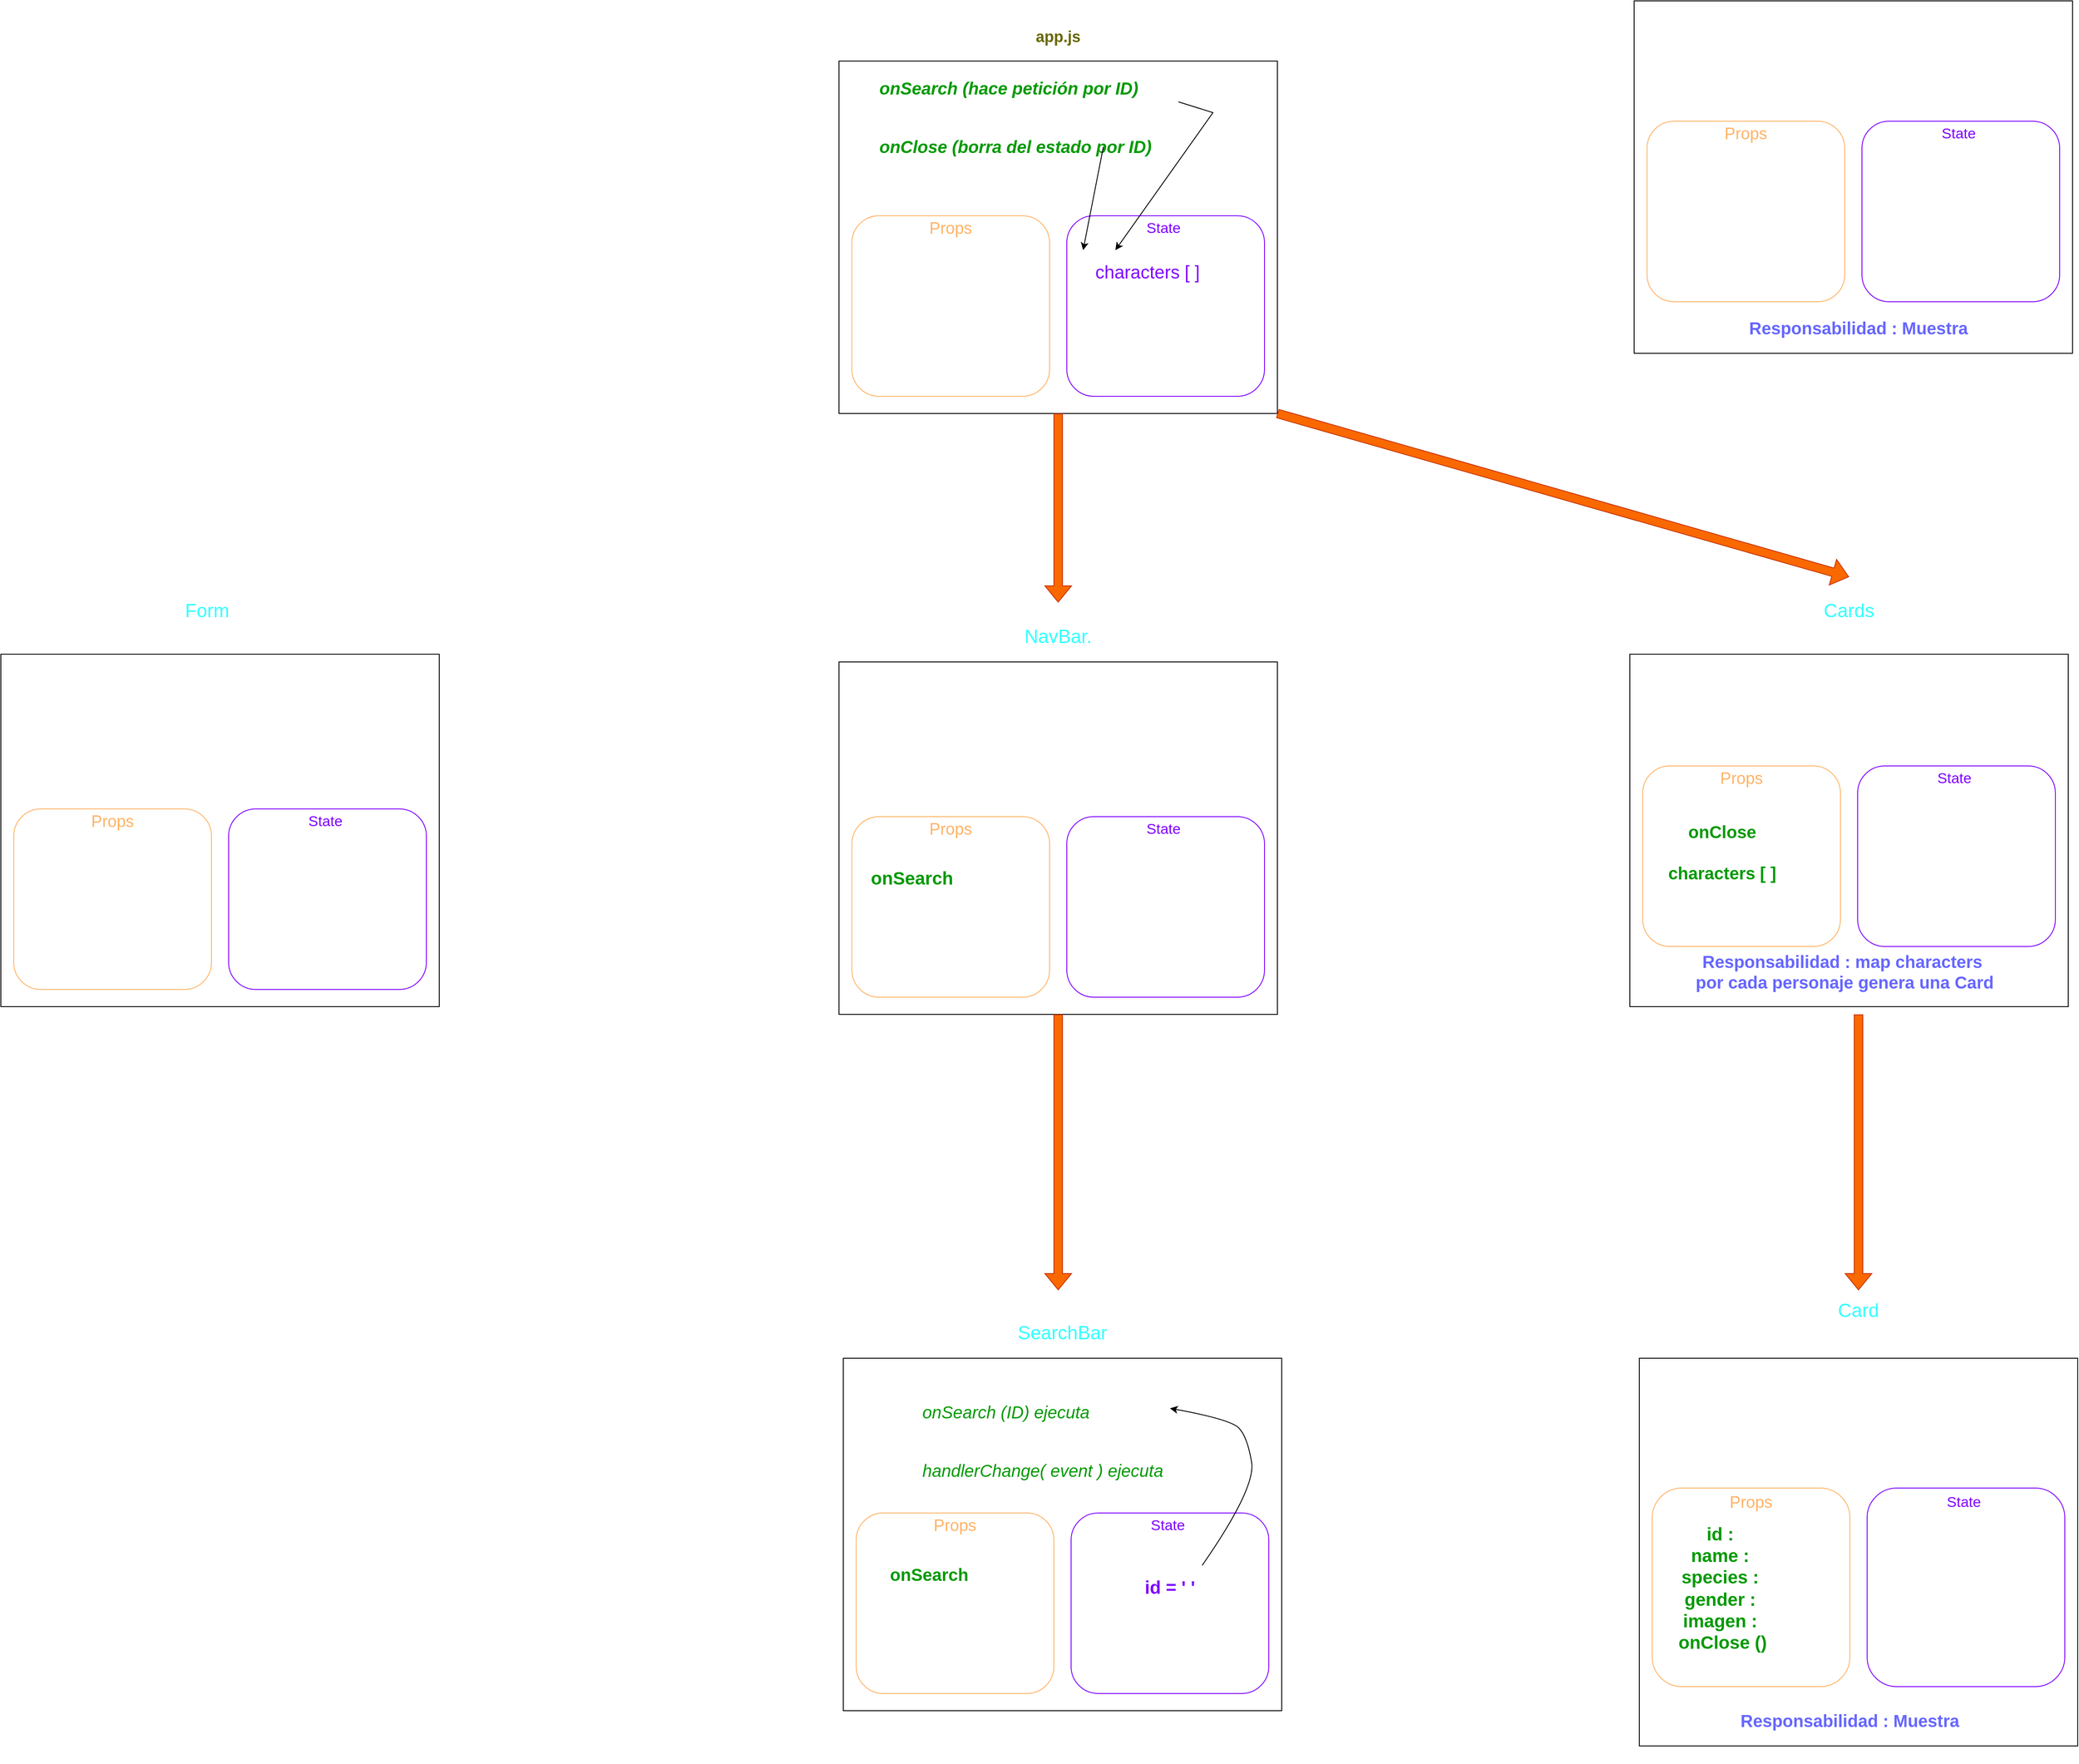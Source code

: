 <mxfile version="21.0.10" type="device"><diagram name="Página-1" id="JybiXyV0p7Jdb5J3hvQX"><mxGraphModel dx="2958" dy="1866" grid="1" gridSize="10" guides="1" tooltips="1" connect="1" arrows="1" fold="1" page="1" pageScale="1" pageWidth="827" pageHeight="1169" math="0" shadow="0"><root><mxCell id="0"/><mxCell id="1" parent="0"/><mxCell id="6bkdCNlfFMsZKp6GCyjR-1" value="" style="rounded=0;whiteSpace=wrap;html=1;" vertex="1" parent="1"><mxGeometry x="55" y="60" width="510" height="410" as="geometry"/></mxCell><mxCell id="6bkdCNlfFMsZKp6GCyjR-4" value="&lt;h1&gt;&lt;font color=&quot;#666600&quot; style=&quot;font-size: 18px;&quot;&gt;app.js&lt;/font&gt;&lt;/h1&gt;" style="text;html=1;strokeColor=none;fillColor=none;align=center;verticalAlign=middle;whiteSpace=wrap;rounded=0;" vertex="1" parent="1"><mxGeometry x="265" y="10" width="90" height="40" as="geometry"/></mxCell><mxCell id="6bkdCNlfFMsZKp6GCyjR-5" value="&lt;h3 style=&quot;font-size: 20px;&quot;&gt;&lt;i style=&quot;&quot;&gt;&lt;font style=&quot;font-size: 20px;&quot; color=&quot;#009900&quot;&gt;onSearch (hace petición por ID)&lt;/font&gt;&lt;/i&gt;&lt;/h3&gt;&lt;h3 style=&quot;font-size: 20px;&quot;&gt;&lt;i style=&quot;&quot;&gt;&lt;font style=&quot;font-size: 20px;&quot; color=&quot;#009900&quot;&gt;&lt;br&gt;onClose (borra del estado por ID)&lt;/font&gt;&lt;/i&gt;&lt;/h3&gt;" style="text;html=1;strokeColor=none;fillColor=none;align=left;verticalAlign=middle;whiteSpace=wrap;rounded=0;" vertex="1" parent="1"><mxGeometry x="100" y="90" width="350" height="70" as="geometry"/></mxCell><mxCell id="6bkdCNlfFMsZKp6GCyjR-7" value="" style="rounded=1;whiteSpace=wrap;html=1;strokeColor=#7F00FF;" vertex="1" parent="1"><mxGeometry x="320" y="240" width="230" height="210" as="geometry"/></mxCell><mxCell id="6bkdCNlfFMsZKp6GCyjR-9" value="" style="rounded=1;whiteSpace=wrap;html=1;strokeColor=#FFB366;" vertex="1" parent="1"><mxGeometry x="70" y="240" width="230" height="210" as="geometry"/></mxCell><mxCell id="6bkdCNlfFMsZKp6GCyjR-10" value="&lt;font color=&quot;#ffb366&quot; style=&quot;font-size: 19px;&quot;&gt;Props&lt;/font&gt;" style="text;html=1;strokeColor=none;fillColor=none;align=center;verticalAlign=middle;whiteSpace=wrap;rounded=0;movable=1;resizable=1;rotatable=1;deletable=1;editable=1;locked=0;connectable=1;" vertex="1" parent="1"><mxGeometry x="155" y="240" width="60" height="30" as="geometry"/></mxCell><mxCell id="6bkdCNlfFMsZKp6GCyjR-11" value="&lt;font color=&quot;#7f00ff&quot; style=&quot;font-size: 17px;&quot;&gt;State&amp;nbsp;&lt;/font&gt;" style="text;html=1;strokeColor=none;fillColor=none;align=center;verticalAlign=middle;whiteSpace=wrap;rounded=0;" vertex="1" parent="1"><mxGeometry x="405" y="240" width="60" height="30" as="geometry"/></mxCell><mxCell id="6bkdCNlfFMsZKp6GCyjR-23" value="" style="group" vertex="1" connectable="0" parent="1"><mxGeometry x="980" y="-10" width="510" height="430" as="geometry"/></mxCell><mxCell id="6bkdCNlfFMsZKp6GCyjR-18" value="" style="rounded=0;whiteSpace=wrap;html=1;" vertex="1" parent="6bkdCNlfFMsZKp6GCyjR-23"><mxGeometry width="510" height="410" as="geometry"/></mxCell><mxCell id="6bkdCNlfFMsZKp6GCyjR-19" value="" style="rounded=1;whiteSpace=wrap;html=1;strokeColor=#7F00FF;" vertex="1" parent="6bkdCNlfFMsZKp6GCyjR-23"><mxGeometry x="265" y="140" width="230" height="210" as="geometry"/></mxCell><mxCell id="6bkdCNlfFMsZKp6GCyjR-20" value="" style="rounded=1;whiteSpace=wrap;html=1;strokeColor=#FFB366;" vertex="1" parent="6bkdCNlfFMsZKp6GCyjR-23"><mxGeometry x="15" y="140" width="230" height="210" as="geometry"/></mxCell><mxCell id="6bkdCNlfFMsZKp6GCyjR-21" value="&lt;font color=&quot;#ffb366&quot; style=&quot;font-size: 19px;&quot;&gt;Props&lt;/font&gt;" style="text;html=1;strokeColor=none;fillColor=none;align=center;verticalAlign=middle;whiteSpace=wrap;rounded=0;movable=1;resizable=1;rotatable=1;deletable=1;editable=1;locked=0;connectable=1;" vertex="1" parent="6bkdCNlfFMsZKp6GCyjR-23"><mxGeometry x="100" y="140" width="60" height="30" as="geometry"/></mxCell><mxCell id="6bkdCNlfFMsZKp6GCyjR-22" value="&lt;font color=&quot;#7f00ff&quot; style=&quot;font-size: 17px;&quot;&gt;State&amp;nbsp;&lt;/font&gt;" style="text;html=1;strokeColor=none;fillColor=none;align=center;verticalAlign=middle;whiteSpace=wrap;rounded=0;" vertex="1" parent="6bkdCNlfFMsZKp6GCyjR-23"><mxGeometry x="350" y="140" width="60" height="30" as="geometry"/></mxCell><mxCell id="6bkdCNlfFMsZKp6GCyjR-92" value="&lt;font color=&quot;#6666ff&quot; style=&quot;font-size: 20px;&quot;&gt;&lt;b&gt;Responsabilidad : Muestra&lt;/b&gt;&lt;/font&gt;" style="text;html=1;strokeColor=none;fillColor=none;align=center;verticalAlign=middle;whiteSpace=wrap;rounded=0;" vertex="1" parent="6bkdCNlfFMsZKp6GCyjR-23"><mxGeometry x="66" y="330" width="390" height="100" as="geometry"/></mxCell><mxCell id="6bkdCNlfFMsZKp6GCyjR-31" value="" style="group" vertex="1" connectable="0" parent="1"><mxGeometry x="-920" y="750" width="510" height="410" as="geometry"/></mxCell><mxCell id="6bkdCNlfFMsZKp6GCyjR-32" value="" style="rounded=0;whiteSpace=wrap;html=1;" vertex="1" parent="6bkdCNlfFMsZKp6GCyjR-31"><mxGeometry width="510" height="410" as="geometry"/></mxCell><mxCell id="6bkdCNlfFMsZKp6GCyjR-33" value="" style="rounded=1;whiteSpace=wrap;html=1;strokeColor=#7F00FF;" vertex="1" parent="6bkdCNlfFMsZKp6GCyjR-31"><mxGeometry x="265" y="180" width="230" height="210" as="geometry"/></mxCell><mxCell id="6bkdCNlfFMsZKp6GCyjR-34" value="" style="rounded=1;whiteSpace=wrap;html=1;strokeColor=#FFB366;" vertex="1" parent="6bkdCNlfFMsZKp6GCyjR-31"><mxGeometry x="15" y="180" width="230" height="210" as="geometry"/></mxCell><mxCell id="6bkdCNlfFMsZKp6GCyjR-35" value="&lt;font color=&quot;#ffb366&quot; style=&quot;font-size: 19px;&quot;&gt;Props&lt;/font&gt;" style="text;html=1;strokeColor=none;fillColor=none;align=center;verticalAlign=middle;whiteSpace=wrap;rounded=0;movable=1;resizable=1;rotatable=1;deletable=1;editable=1;locked=0;connectable=1;" vertex="1" parent="6bkdCNlfFMsZKp6GCyjR-31"><mxGeometry x="100" y="180" width="60" height="30" as="geometry"/></mxCell><mxCell id="6bkdCNlfFMsZKp6GCyjR-36" value="&lt;font color=&quot;#7f00ff&quot; style=&quot;font-size: 17px;&quot;&gt;State&amp;nbsp;&lt;/font&gt;" style="text;html=1;strokeColor=none;fillColor=none;align=center;verticalAlign=middle;whiteSpace=wrap;rounded=0;" vertex="1" parent="6bkdCNlfFMsZKp6GCyjR-31"><mxGeometry x="350" y="180" width="60" height="30" as="geometry"/></mxCell><mxCell id="6bkdCNlfFMsZKp6GCyjR-46" value="&lt;font color=&quot;#33ffff&quot;&gt;&lt;span style=&quot;font-size: 22px;&quot;&gt;Form&lt;/span&gt;&lt;/font&gt;" style="text;html=1;strokeColor=none;fillColor=none;align=center;verticalAlign=middle;whiteSpace=wrap;rounded=0;" vertex="1" parent="1"><mxGeometry x="-760" y="660" width="160" height="80" as="geometry"/></mxCell><mxCell id="6bkdCNlfFMsZKp6GCyjR-47" value="" style="group" vertex="1" connectable="0" parent="1"><mxGeometry x="975" y="660" width="510" height="500" as="geometry"/></mxCell><mxCell id="6bkdCNlfFMsZKp6GCyjR-38" value="" style="group" vertex="1" connectable="0" parent="6bkdCNlfFMsZKp6GCyjR-47"><mxGeometry y="90" width="510" height="410" as="geometry"/></mxCell><mxCell id="6bkdCNlfFMsZKp6GCyjR-39" value="" style="rounded=0;whiteSpace=wrap;html=1;" vertex="1" parent="6bkdCNlfFMsZKp6GCyjR-38"><mxGeometry width="510" height="410" as="geometry"/></mxCell><mxCell id="6bkdCNlfFMsZKp6GCyjR-40" value="" style="rounded=1;whiteSpace=wrap;html=1;strokeColor=#7F00FF;" vertex="1" parent="6bkdCNlfFMsZKp6GCyjR-38"><mxGeometry x="265" y="130" width="230" height="210" as="geometry"/></mxCell><mxCell id="6bkdCNlfFMsZKp6GCyjR-41" value="" style="rounded=1;whiteSpace=wrap;html=1;strokeColor=#FFB366;" vertex="1" parent="6bkdCNlfFMsZKp6GCyjR-38"><mxGeometry x="15" y="130" width="230" height="210" as="geometry"/></mxCell><mxCell id="6bkdCNlfFMsZKp6GCyjR-42" value="&lt;font color=&quot;#ffb366&quot; style=&quot;font-size: 19px;&quot;&gt;Props&lt;/font&gt;" style="text;html=1;strokeColor=none;fillColor=none;align=center;verticalAlign=middle;whiteSpace=wrap;rounded=0;movable=1;resizable=1;rotatable=1;deletable=1;editable=1;locked=0;connectable=1;" vertex="1" parent="6bkdCNlfFMsZKp6GCyjR-38"><mxGeometry x="100" y="130" width="60" height="30" as="geometry"/></mxCell><mxCell id="6bkdCNlfFMsZKp6GCyjR-43" value="&lt;font color=&quot;#7f00ff&quot; style=&quot;font-size: 17px;&quot;&gt;State&amp;nbsp;&lt;/font&gt;" style="text;html=1;strokeColor=none;fillColor=none;align=center;verticalAlign=middle;whiteSpace=wrap;rounded=0;" vertex="1" parent="6bkdCNlfFMsZKp6GCyjR-38"><mxGeometry x="350" y="130" width="60" height="30" as="geometry"/></mxCell><mxCell id="6bkdCNlfFMsZKp6GCyjR-78" value="&lt;font color=&quot;#009900&quot; style=&quot;font-size: 20px;&quot;&gt;&lt;b&gt;onClose&lt;br&gt;&lt;br&gt;characters [ ]&lt;/b&gt;&lt;br&gt;&lt;/font&gt;" style="text;html=1;strokeColor=none;fillColor=none;align=center;verticalAlign=middle;whiteSpace=wrap;rounded=0;" vertex="1" parent="6bkdCNlfFMsZKp6GCyjR-38"><mxGeometry x="25" y="180" width="165" height="100" as="geometry"/></mxCell><mxCell id="6bkdCNlfFMsZKp6GCyjR-93" value="&lt;font color=&quot;#6666ff&quot; style=&quot;font-size: 20px;&quot;&gt;&lt;b&gt;Responsabilidad : map characters&amp;nbsp;&lt;br&gt;por cada personaje genera una Card&lt;br&gt;&lt;/b&gt;&lt;/font&gt;" style="text;html=1;strokeColor=none;fillColor=none;align=center;verticalAlign=middle;whiteSpace=wrap;rounded=0;" vertex="1" parent="6bkdCNlfFMsZKp6GCyjR-38"><mxGeometry x="55" y="319" width="390" height="100" as="geometry"/></mxCell><mxCell id="6bkdCNlfFMsZKp6GCyjR-45" value="&lt;font color=&quot;#33ffff&quot; style=&quot;font-size: 22px;&quot;&gt;Cards&lt;/font&gt;" style="text;html=1;strokeColor=none;fillColor=none;align=center;verticalAlign=middle;whiteSpace=wrap;rounded=0;" vertex="1" parent="6bkdCNlfFMsZKp6GCyjR-47"><mxGeometry x="175" width="160" height="80" as="geometry"/></mxCell><mxCell id="6bkdCNlfFMsZKp6GCyjR-48" value="" style="group" vertex="1" connectable="0" parent="1"><mxGeometry x="986" y="1470" width="510" height="550" as="geometry"/></mxCell><mxCell id="6bkdCNlfFMsZKp6GCyjR-49" value="" style="group" vertex="1" connectable="0" parent="6bkdCNlfFMsZKp6GCyjR-48"><mxGeometry y="99.0" width="510" height="451.0" as="geometry"/></mxCell><mxCell id="6bkdCNlfFMsZKp6GCyjR-50" value="" style="rounded=0;whiteSpace=wrap;html=1;" vertex="1" parent="6bkdCNlfFMsZKp6GCyjR-49"><mxGeometry width="510" height="451.0" as="geometry"/></mxCell><mxCell id="6bkdCNlfFMsZKp6GCyjR-51" value="" style="rounded=1;whiteSpace=wrap;html=1;strokeColor=#7F00FF;" vertex="1" parent="6bkdCNlfFMsZKp6GCyjR-49"><mxGeometry x="265" y="151.0" width="230" height="231.0" as="geometry"/></mxCell><mxCell id="6bkdCNlfFMsZKp6GCyjR-52" value="" style="rounded=1;whiteSpace=wrap;html=1;strokeColor=#FFB366;" vertex="1" parent="6bkdCNlfFMsZKp6GCyjR-49"><mxGeometry x="15" y="151.0" width="230" height="231.0" as="geometry"/></mxCell><mxCell id="6bkdCNlfFMsZKp6GCyjR-53" value="&lt;font color=&quot;#ffb366&quot; style=&quot;font-size: 19px;&quot;&gt;Props&lt;/font&gt;" style="text;html=1;strokeColor=none;fillColor=none;align=center;verticalAlign=middle;whiteSpace=wrap;rounded=0;movable=1;resizable=1;rotatable=1;deletable=1;editable=1;locked=0;connectable=1;" vertex="1" parent="6bkdCNlfFMsZKp6GCyjR-49"><mxGeometry x="100" y="151.0" width="60" height="33" as="geometry"/></mxCell><mxCell id="6bkdCNlfFMsZKp6GCyjR-54" value="&lt;font color=&quot;#7f00ff&quot; style=&quot;font-size: 17px;&quot;&gt;State&amp;nbsp;&lt;/font&gt;" style="text;html=1;strokeColor=none;fillColor=none;align=center;verticalAlign=middle;whiteSpace=wrap;rounded=0;" vertex="1" parent="6bkdCNlfFMsZKp6GCyjR-49"><mxGeometry x="350" y="151.0" width="60" height="33" as="geometry"/></mxCell><mxCell id="6bkdCNlfFMsZKp6GCyjR-89" value="&lt;font color=&quot;#009900&quot; style=&quot;font-size: 21px;&quot;&gt;&lt;b&gt;id :&amp;nbsp;&lt;br&gt;name :&amp;nbsp;&lt;br&gt;species :&amp;nbsp;&lt;br&gt;gender :&amp;nbsp;&lt;br&gt;imagen :&amp;nbsp;&lt;br&gt;onClose ()&lt;/b&gt;&lt;br&gt;&lt;/font&gt;" style="text;html=1;strokeColor=none;fillColor=none;align=center;verticalAlign=middle;whiteSpace=wrap;rounded=0;" vertex="1" parent="6bkdCNlfFMsZKp6GCyjR-49"><mxGeometry x="24" y="167.5" width="146" height="198.0" as="geometry"/></mxCell><mxCell id="6bkdCNlfFMsZKp6GCyjR-91" value="&lt;font color=&quot;#6666ff&quot; style=&quot;font-size: 20px;&quot;&gt;&lt;b&gt;Responsabilidad : Muestra&lt;/b&gt;&lt;/font&gt;" style="text;html=1;strokeColor=none;fillColor=none;align=center;verticalAlign=middle;whiteSpace=wrap;rounded=0;" vertex="1" parent="6bkdCNlfFMsZKp6GCyjR-49"><mxGeometry x="50" y="371" width="390" height="100" as="geometry"/></mxCell><mxCell id="6bkdCNlfFMsZKp6GCyjR-55" value="&lt;font color=&quot;#33ffff&quot; style=&quot;font-size: 22px;&quot;&gt;Card&lt;/font&gt;" style="text;html=1;strokeColor=none;fillColor=none;align=center;verticalAlign=middle;whiteSpace=wrap;rounded=0;" vertex="1" parent="6bkdCNlfFMsZKp6GCyjR-48"><mxGeometry x="175" width="160" height="88" as="geometry"/></mxCell><mxCell id="6bkdCNlfFMsZKp6GCyjR-57" value="" style="group" vertex="1" connectable="0" parent="1"><mxGeometry x="55" y="690" width="510" height="479" as="geometry"/></mxCell><mxCell id="6bkdCNlfFMsZKp6GCyjR-24" value="" style="group" vertex="1" connectable="0" parent="6bkdCNlfFMsZKp6GCyjR-57"><mxGeometry y="69" width="510" height="410" as="geometry"/></mxCell><mxCell id="6bkdCNlfFMsZKp6GCyjR-25" value="" style="rounded=0;whiteSpace=wrap;html=1;" vertex="1" parent="6bkdCNlfFMsZKp6GCyjR-24"><mxGeometry width="510" height="410" as="geometry"/></mxCell><mxCell id="6bkdCNlfFMsZKp6GCyjR-26" value="" style="rounded=1;whiteSpace=wrap;html=1;strokeColor=#7F00FF;" vertex="1" parent="6bkdCNlfFMsZKp6GCyjR-24"><mxGeometry x="265" y="180" width="230" height="210" as="geometry"/></mxCell><mxCell id="6bkdCNlfFMsZKp6GCyjR-27" value="" style="rounded=1;whiteSpace=wrap;html=1;strokeColor=#FFB366;" vertex="1" parent="6bkdCNlfFMsZKp6GCyjR-24"><mxGeometry x="15" y="180" width="230" height="210" as="geometry"/></mxCell><mxCell id="6bkdCNlfFMsZKp6GCyjR-28" value="&lt;font color=&quot;#ffb366&quot; style=&quot;font-size: 19px;&quot;&gt;Props&lt;/font&gt;" style="text;html=1;strokeColor=none;fillColor=none;align=center;verticalAlign=middle;whiteSpace=wrap;rounded=0;movable=1;resizable=1;rotatable=1;deletable=1;editable=1;locked=0;connectable=1;" vertex="1" parent="6bkdCNlfFMsZKp6GCyjR-24"><mxGeometry x="100" y="180" width="60" height="30" as="geometry"/></mxCell><mxCell id="6bkdCNlfFMsZKp6GCyjR-29" value="&lt;font color=&quot;#7f00ff&quot; style=&quot;font-size: 17px;&quot;&gt;State&amp;nbsp;&lt;/font&gt;" style="text;html=1;strokeColor=none;fillColor=none;align=center;verticalAlign=middle;whiteSpace=wrap;rounded=0;" vertex="1" parent="6bkdCNlfFMsZKp6GCyjR-24"><mxGeometry x="350" y="180" width="60" height="30" as="geometry"/></mxCell><mxCell id="6bkdCNlfFMsZKp6GCyjR-70" value="&lt;font size=&quot;1&quot; color=&quot;#009900&quot; style=&quot;&quot;&gt;&lt;b style=&quot;font-size: 21px;&quot;&gt;onSearch&lt;/b&gt;&lt;/font&gt;" style="text;html=1;strokeColor=none;fillColor=none;align=center;verticalAlign=middle;whiteSpace=wrap;rounded=0;" vertex="1" parent="6bkdCNlfFMsZKp6GCyjR-24"><mxGeometry x="25" y="231" width="120" height="40" as="geometry"/></mxCell><mxCell id="6bkdCNlfFMsZKp6GCyjR-44" value="&lt;font color=&quot;#33ffff&quot; style=&quot;font-size: 22px;&quot;&gt;NavBar.&lt;/font&gt;" style="text;html=1;strokeColor=none;fillColor=none;align=center;verticalAlign=middle;whiteSpace=wrap;rounded=0;" vertex="1" parent="6bkdCNlfFMsZKp6GCyjR-57"><mxGeometry x="175" width="160" height="80" as="geometry"/></mxCell><mxCell id="6bkdCNlfFMsZKp6GCyjR-58" value="" style="group" vertex="1" connectable="0" parent="1"><mxGeometry x="60" y="1500" width="510" height="479" as="geometry"/></mxCell><mxCell id="6bkdCNlfFMsZKp6GCyjR-59" value="" style="group" vertex="1" connectable="0" parent="6bkdCNlfFMsZKp6GCyjR-58"><mxGeometry y="69" width="510" height="410" as="geometry"/></mxCell><mxCell id="6bkdCNlfFMsZKp6GCyjR-60" value="" style="rounded=0;whiteSpace=wrap;html=1;" vertex="1" parent="6bkdCNlfFMsZKp6GCyjR-59"><mxGeometry width="510" height="410" as="geometry"/></mxCell><mxCell id="6bkdCNlfFMsZKp6GCyjR-61" value="" style="rounded=1;whiteSpace=wrap;html=1;strokeColor=#7F00FF;" vertex="1" parent="6bkdCNlfFMsZKp6GCyjR-59"><mxGeometry x="265" y="180" width="230" height="210" as="geometry"/></mxCell><mxCell id="6bkdCNlfFMsZKp6GCyjR-62" value="" style="rounded=1;whiteSpace=wrap;html=1;strokeColor=#FFB366;" vertex="1" parent="6bkdCNlfFMsZKp6GCyjR-59"><mxGeometry x="15" y="180" width="230" height="210" as="geometry"/></mxCell><mxCell id="6bkdCNlfFMsZKp6GCyjR-63" value="&lt;font color=&quot;#ffb366&quot; style=&quot;font-size: 19px;&quot;&gt;Props&lt;/font&gt;" style="text;html=1;strokeColor=none;fillColor=none;align=center;verticalAlign=middle;whiteSpace=wrap;rounded=0;movable=1;resizable=1;rotatable=1;deletable=1;editable=1;locked=0;connectable=1;" vertex="1" parent="6bkdCNlfFMsZKp6GCyjR-59"><mxGeometry x="100" y="180" width="60" height="30" as="geometry"/></mxCell><mxCell id="6bkdCNlfFMsZKp6GCyjR-64" value="&lt;font color=&quot;#7f00ff&quot; style=&quot;font-size: 17px;&quot;&gt;State&amp;nbsp;&lt;/font&gt;" style="text;html=1;strokeColor=none;fillColor=none;align=center;verticalAlign=middle;whiteSpace=wrap;rounded=0;" vertex="1" parent="6bkdCNlfFMsZKp6GCyjR-59"><mxGeometry x="350" y="180" width="60" height="30" as="geometry"/></mxCell><mxCell id="6bkdCNlfFMsZKp6GCyjR-72" value="&lt;h3 style=&quot;font-size: 20px;&quot;&gt;&lt;i style=&quot;&quot;&gt;&lt;font style=&quot;font-weight: normal; font-size: 20px;&quot; color=&quot;#009900&quot;&gt;onSearch (ID) ejecuta&amp;nbsp;&lt;/font&gt;&lt;/i&gt;&lt;/h3&gt;&lt;div style=&quot;font-size: 20px;&quot;&gt;&lt;i style=&quot;&quot;&gt;&lt;font style=&quot;font-size: 20px;&quot; color=&quot;#009900&quot;&gt;&lt;br&gt;&lt;/font&gt;&lt;/i&gt;&lt;/div&gt;&lt;div style=&quot;font-size: 20px;&quot;&gt;&lt;font style=&quot;font-size: 20px;&quot; color=&quot;#009900&quot;&gt;&lt;i style=&quot;&quot;&gt;handlerChange( event ) ejecuta&lt;/i&gt;&lt;/font&gt;&lt;/div&gt;" style="text;html=1;strokeColor=none;fillColor=none;align=left;verticalAlign=middle;whiteSpace=wrap;rounded=0;" vertex="1" parent="6bkdCNlfFMsZKp6GCyjR-59"><mxGeometry x="90" y="31" width="290" height="109" as="geometry"/></mxCell><mxCell id="6bkdCNlfFMsZKp6GCyjR-74" value="&lt;font size=&quot;1&quot; color=&quot;#009900&quot; style=&quot;&quot;&gt;&lt;b style=&quot;font-size: 20px;&quot;&gt;onSearch&lt;/b&gt;&lt;/font&gt;" style="text;html=1;strokeColor=none;fillColor=none;align=center;verticalAlign=middle;whiteSpace=wrap;rounded=0;" vertex="1" parent="6bkdCNlfFMsZKp6GCyjR-59"><mxGeometry x="40" y="231" width="120" height="40" as="geometry"/></mxCell><mxCell id="6bkdCNlfFMsZKp6GCyjR-75" value="&lt;font color=&quot;#7f00ff&quot;&gt;&lt;span style=&quot;font-size: 21px;&quot;&gt;&lt;b&gt;id = ' '&lt;/b&gt;&lt;/span&gt;&lt;/font&gt;" style="text;html=1;strokeColor=none;fillColor=none;align=center;verticalAlign=middle;whiteSpace=wrap;rounded=0;" vertex="1" parent="6bkdCNlfFMsZKp6GCyjR-59"><mxGeometry x="305" y="241" width="150" height="50" as="geometry"/></mxCell><mxCell id="6bkdCNlfFMsZKp6GCyjR-76" value="" style="curved=1;endArrow=classic;html=1;rounded=0;exitX=0.75;exitY=0;exitDx=0;exitDy=0;entryX=1;entryY=0.25;entryDx=0;entryDy=0;" edge="1" parent="6bkdCNlfFMsZKp6GCyjR-59" source="6bkdCNlfFMsZKp6GCyjR-75" target="6bkdCNlfFMsZKp6GCyjR-72"><mxGeometry width="50" height="50" relative="1" as="geometry"><mxPoint x="150" y="381" as="sourcePoint"/><mxPoint x="200" y="331" as="targetPoint"/><Array as="points"><mxPoint x="480" y="151"/><mxPoint x="470" y="91"/><mxPoint x="450" y="71"/></Array></mxGeometry></mxCell><mxCell id="6bkdCNlfFMsZKp6GCyjR-65" value="&lt;font color=&quot;#33ffff&quot;&gt;&lt;span style=&quot;font-size: 22px;&quot;&gt;SearchBar&lt;/span&gt;&lt;/font&gt;" style="text;html=1;strokeColor=none;fillColor=none;align=center;verticalAlign=middle;whiteSpace=wrap;rounded=0;" vertex="1" parent="6bkdCNlfFMsZKp6GCyjR-58"><mxGeometry x="175" width="160" height="80" as="geometry"/></mxCell><mxCell id="6bkdCNlfFMsZKp6GCyjR-66" value="&lt;font color=&quot;#7f00ff&quot;&gt;&lt;span style=&quot;font-size: 21px;&quot;&gt;characters [ ]&lt;/span&gt;&lt;/font&gt;" style="text;html=1;strokeColor=none;fillColor=none;align=center;verticalAlign=middle;whiteSpace=wrap;rounded=0;" vertex="1" parent="1"><mxGeometry x="339" y="280" width="150" height="50" as="geometry"/></mxCell><mxCell id="6bkdCNlfFMsZKp6GCyjR-67" value="" style="endArrow=classic;html=1;rounded=0;entryX=0.25;entryY=0;entryDx=0;entryDy=0;exitX=1;exitY=0.25;exitDx=0;exitDy=0;" edge="1" parent="1" source="6bkdCNlfFMsZKp6GCyjR-5" target="6bkdCNlfFMsZKp6GCyjR-66"><mxGeometry width="50" height="50" relative="1" as="geometry"><mxPoint x="210" y="360" as="sourcePoint"/><mxPoint x="260" y="310" as="targetPoint"/><Array as="points"><mxPoint x="490" y="120"/></Array></mxGeometry></mxCell><mxCell id="6bkdCNlfFMsZKp6GCyjR-68" value="" style="endArrow=classic;html=1;rounded=0;entryX=0;entryY=0;entryDx=0;entryDy=0;exitX=0.75;exitY=1;exitDx=0;exitDy=0;" edge="1" parent="1" source="6bkdCNlfFMsZKp6GCyjR-5" target="6bkdCNlfFMsZKp6GCyjR-66"><mxGeometry width="50" height="50" relative="1" as="geometry"><mxPoint x="210" y="360" as="sourcePoint"/><mxPoint x="260" y="310" as="targetPoint"/></mxGeometry></mxCell><mxCell id="6bkdCNlfFMsZKp6GCyjR-69" value="" style="shape=flexArrow;endArrow=classic;html=1;rounded=0;entryX=0.5;entryY=0;entryDx=0;entryDy=0;exitX=0.5;exitY=1;exitDx=0;exitDy=0;fillColor=#fa6800;strokeColor=#C73500;" edge="1" parent="1" source="6bkdCNlfFMsZKp6GCyjR-1" target="6bkdCNlfFMsZKp6GCyjR-44"><mxGeometry width="50" height="50" relative="1" as="geometry"><mxPoint x="210" y="690" as="sourcePoint"/><mxPoint x="260" y="640" as="targetPoint"/></mxGeometry></mxCell><mxCell id="6bkdCNlfFMsZKp6GCyjR-71" value="" style="shape=flexArrow;endArrow=classic;html=1;rounded=0;exitX=0.5;exitY=1;exitDx=0;exitDy=0;fillColor=#fa6800;strokeColor=#C73500;" edge="1" parent="1" source="6bkdCNlfFMsZKp6GCyjR-25"><mxGeometry width="50" height="50" relative="1" as="geometry"><mxPoint x="309.29" y="1180" as="sourcePoint"/><mxPoint x="310" y="1490" as="targetPoint"/></mxGeometry></mxCell><mxCell id="6bkdCNlfFMsZKp6GCyjR-77" value="" style="shape=flexArrow;endArrow=classic;html=1;rounded=0;entryX=0.5;entryY=0;entryDx=0;entryDy=0;exitX=1;exitY=1;exitDx=0;exitDy=0;fillColor=#fa6800;strokeColor=#C73500;" edge="1" parent="1" source="6bkdCNlfFMsZKp6GCyjR-1" target="6bkdCNlfFMsZKp6GCyjR-45"><mxGeometry width="50" height="50" relative="1" as="geometry"><mxPoint x="320" y="480" as="sourcePoint"/><mxPoint x="320" y="700" as="targetPoint"/><Array as="points"/></mxGeometry></mxCell><mxCell id="6bkdCNlfFMsZKp6GCyjR-79" value="" style="shape=flexArrow;endArrow=classic;html=1;rounded=0;exitX=0.5;exitY=1;exitDx=0;exitDy=0;fillColor=#fa6800;strokeColor=#C73500;" edge="1" parent="1"><mxGeometry width="50" height="50" relative="1" as="geometry"><mxPoint x="1241" y="1169" as="sourcePoint"/><mxPoint x="1241" y="1490" as="targetPoint"/></mxGeometry></mxCell></root></mxGraphModel></diagram></mxfile>